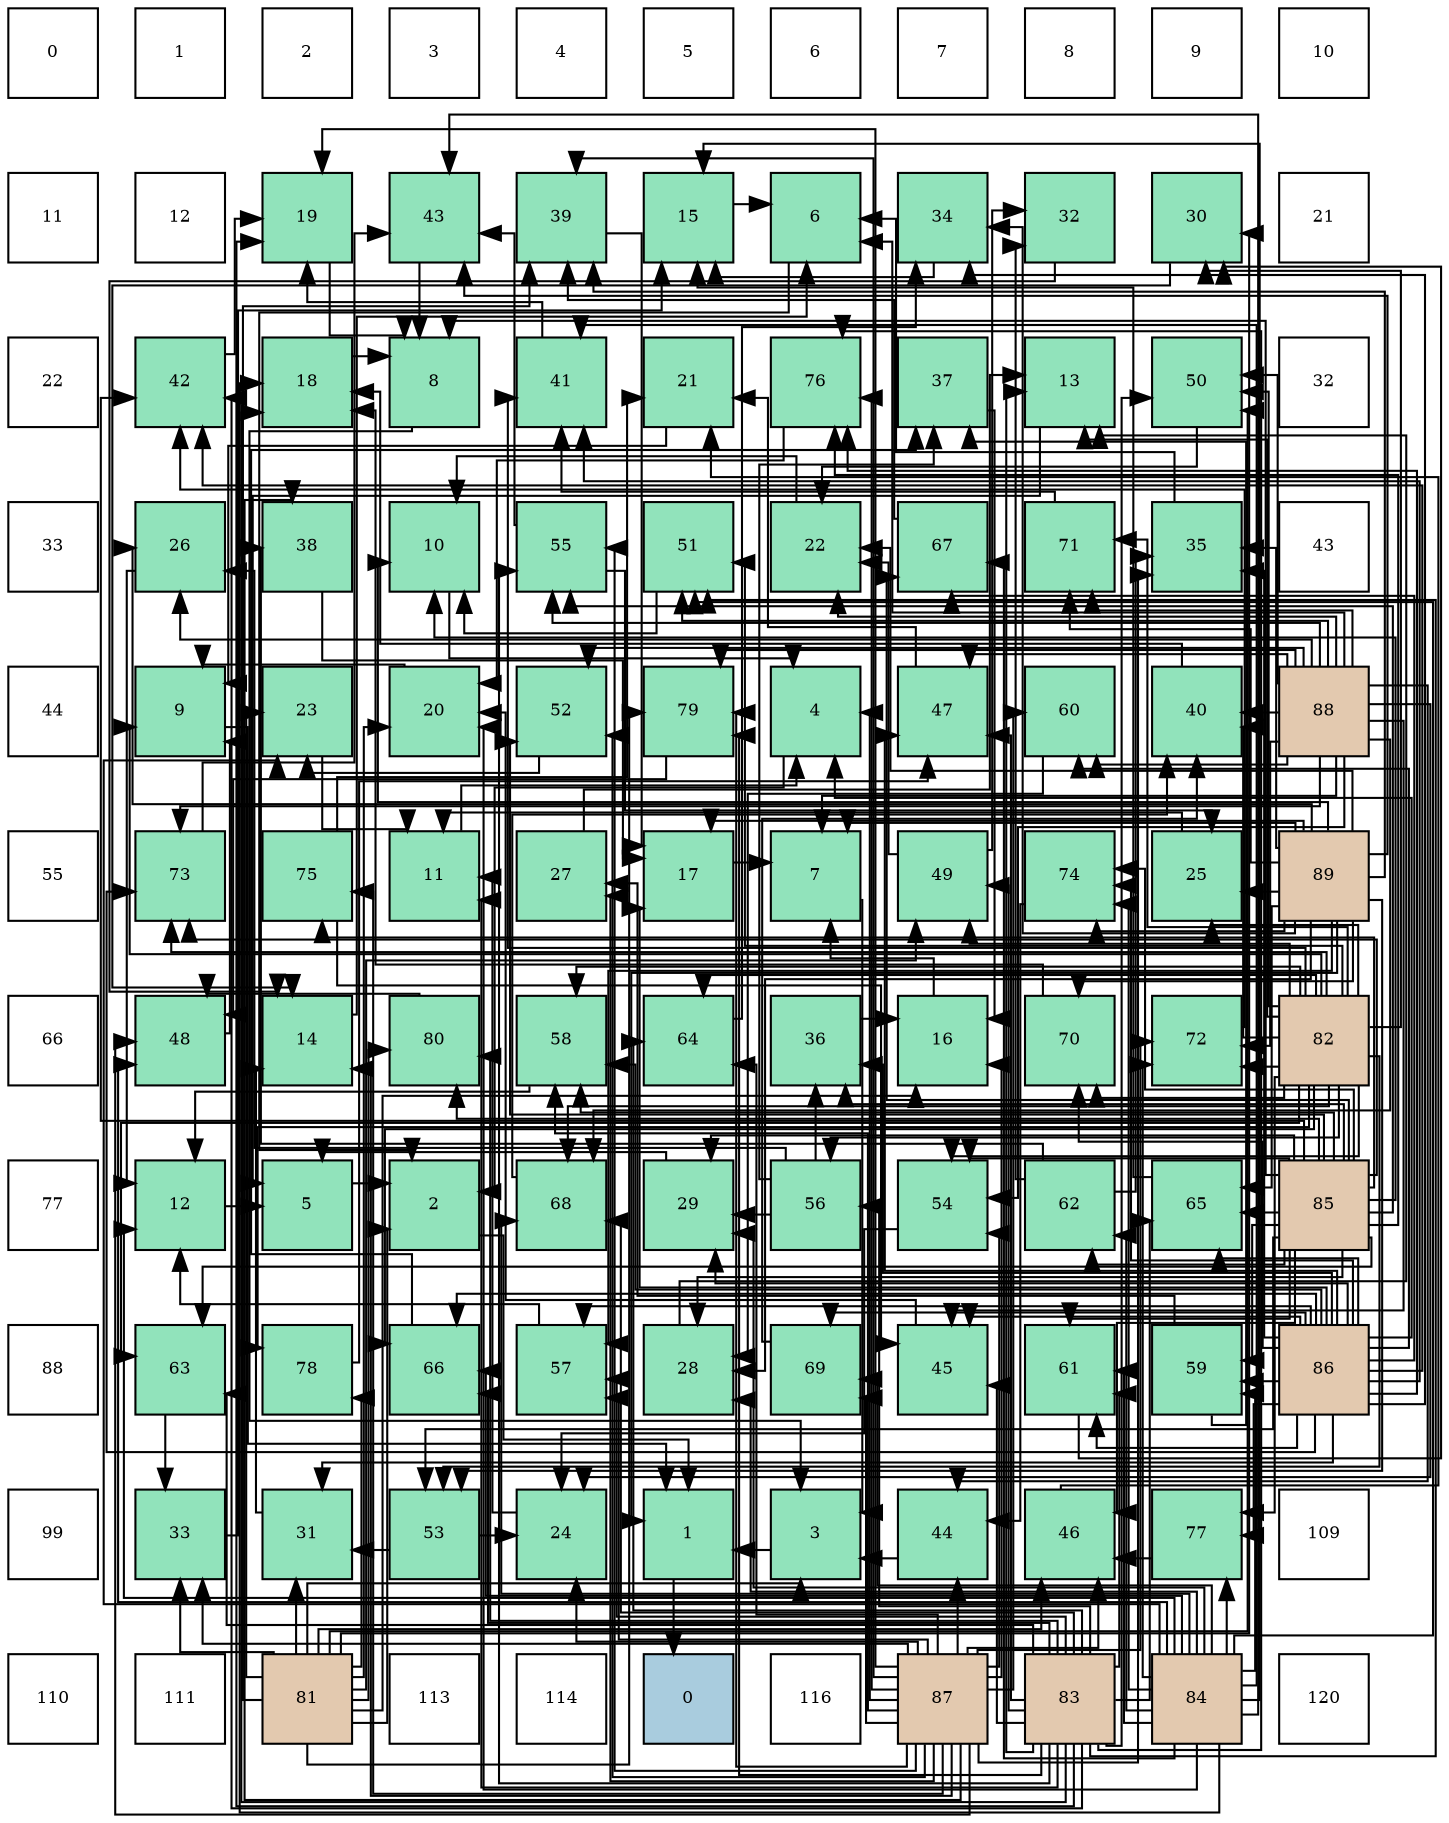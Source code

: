 digraph layout{
 rankdir=TB;
 splines=ortho;
 node [style=filled shape=square fixedsize=true width=0.6];
0[label="0", fontsize=8, fillcolor="#ffffff"];
1[label="1", fontsize=8, fillcolor="#ffffff"];
2[label="2", fontsize=8, fillcolor="#ffffff"];
3[label="3", fontsize=8, fillcolor="#ffffff"];
4[label="4", fontsize=8, fillcolor="#ffffff"];
5[label="5", fontsize=8, fillcolor="#ffffff"];
6[label="6", fontsize=8, fillcolor="#ffffff"];
7[label="7", fontsize=8, fillcolor="#ffffff"];
8[label="8", fontsize=8, fillcolor="#ffffff"];
9[label="9", fontsize=8, fillcolor="#ffffff"];
10[label="10", fontsize=8, fillcolor="#ffffff"];
11[label="11", fontsize=8, fillcolor="#ffffff"];
12[label="12", fontsize=8, fillcolor="#ffffff"];
13[label="19", fontsize=8, fillcolor="#91e3bb"];
14[label="43", fontsize=8, fillcolor="#91e3bb"];
15[label="39", fontsize=8, fillcolor="#91e3bb"];
16[label="15", fontsize=8, fillcolor="#91e3bb"];
17[label="6", fontsize=8, fillcolor="#91e3bb"];
18[label="34", fontsize=8, fillcolor="#91e3bb"];
19[label="32", fontsize=8, fillcolor="#91e3bb"];
20[label="30", fontsize=8, fillcolor="#91e3bb"];
21[label="21", fontsize=8, fillcolor="#ffffff"];
22[label="22", fontsize=8, fillcolor="#ffffff"];
23[label="42", fontsize=8, fillcolor="#91e3bb"];
24[label="18", fontsize=8, fillcolor="#91e3bb"];
25[label="8", fontsize=8, fillcolor="#91e3bb"];
26[label="41", fontsize=8, fillcolor="#91e3bb"];
27[label="21", fontsize=8, fillcolor="#91e3bb"];
28[label="76", fontsize=8, fillcolor="#91e3bb"];
29[label="37", fontsize=8, fillcolor="#91e3bb"];
30[label="13", fontsize=8, fillcolor="#91e3bb"];
31[label="50", fontsize=8, fillcolor="#91e3bb"];
32[label="32", fontsize=8, fillcolor="#ffffff"];
33[label="33", fontsize=8, fillcolor="#ffffff"];
34[label="26", fontsize=8, fillcolor="#91e3bb"];
35[label="38", fontsize=8, fillcolor="#91e3bb"];
36[label="10", fontsize=8, fillcolor="#91e3bb"];
37[label="55", fontsize=8, fillcolor="#91e3bb"];
38[label="51", fontsize=8, fillcolor="#91e3bb"];
39[label="22", fontsize=8, fillcolor="#91e3bb"];
40[label="67", fontsize=8, fillcolor="#91e3bb"];
41[label="71", fontsize=8, fillcolor="#91e3bb"];
42[label="35", fontsize=8, fillcolor="#91e3bb"];
43[label="43", fontsize=8, fillcolor="#ffffff"];
44[label="44", fontsize=8, fillcolor="#ffffff"];
45[label="9", fontsize=8, fillcolor="#91e3bb"];
46[label="23", fontsize=8, fillcolor="#91e3bb"];
47[label="20", fontsize=8, fillcolor="#91e3bb"];
48[label="52", fontsize=8, fillcolor="#91e3bb"];
49[label="79", fontsize=8, fillcolor="#91e3bb"];
50[label="4", fontsize=8, fillcolor="#91e3bb"];
51[label="47", fontsize=8, fillcolor="#91e3bb"];
52[label="60", fontsize=8, fillcolor="#91e3bb"];
53[label="40", fontsize=8, fillcolor="#91e3bb"];
54[label="88", fontsize=8, fillcolor="#e3c9af"];
55[label="55", fontsize=8, fillcolor="#ffffff"];
56[label="73", fontsize=8, fillcolor="#91e3bb"];
57[label="75", fontsize=8, fillcolor="#91e3bb"];
58[label="11", fontsize=8, fillcolor="#91e3bb"];
59[label="27", fontsize=8, fillcolor="#91e3bb"];
60[label="17", fontsize=8, fillcolor="#91e3bb"];
61[label="7", fontsize=8, fillcolor="#91e3bb"];
62[label="49", fontsize=8, fillcolor="#91e3bb"];
63[label="74", fontsize=8, fillcolor="#91e3bb"];
64[label="25", fontsize=8, fillcolor="#91e3bb"];
65[label="89", fontsize=8, fillcolor="#e3c9af"];
66[label="66", fontsize=8, fillcolor="#ffffff"];
67[label="48", fontsize=8, fillcolor="#91e3bb"];
68[label="14", fontsize=8, fillcolor="#91e3bb"];
69[label="80", fontsize=8, fillcolor="#91e3bb"];
70[label="58", fontsize=8, fillcolor="#91e3bb"];
71[label="64", fontsize=8, fillcolor="#91e3bb"];
72[label="36", fontsize=8, fillcolor="#91e3bb"];
73[label="16", fontsize=8, fillcolor="#91e3bb"];
74[label="70", fontsize=8, fillcolor="#91e3bb"];
75[label="72", fontsize=8, fillcolor="#91e3bb"];
76[label="82", fontsize=8, fillcolor="#e3c9af"];
77[label="77", fontsize=8, fillcolor="#ffffff"];
78[label="12", fontsize=8, fillcolor="#91e3bb"];
79[label="5", fontsize=8, fillcolor="#91e3bb"];
80[label="2", fontsize=8, fillcolor="#91e3bb"];
81[label="68", fontsize=8, fillcolor="#91e3bb"];
82[label="29", fontsize=8, fillcolor="#91e3bb"];
83[label="56", fontsize=8, fillcolor="#91e3bb"];
84[label="54", fontsize=8, fillcolor="#91e3bb"];
85[label="62", fontsize=8, fillcolor="#91e3bb"];
86[label="65", fontsize=8, fillcolor="#91e3bb"];
87[label="85", fontsize=8, fillcolor="#e3c9af"];
88[label="88", fontsize=8, fillcolor="#ffffff"];
89[label="63", fontsize=8, fillcolor="#91e3bb"];
90[label="78", fontsize=8, fillcolor="#91e3bb"];
91[label="66", fontsize=8, fillcolor="#91e3bb"];
92[label="57", fontsize=8, fillcolor="#91e3bb"];
93[label="28", fontsize=8, fillcolor="#91e3bb"];
94[label="69", fontsize=8, fillcolor="#91e3bb"];
95[label="45", fontsize=8, fillcolor="#91e3bb"];
96[label="61", fontsize=8, fillcolor="#91e3bb"];
97[label="59", fontsize=8, fillcolor="#91e3bb"];
98[label="86", fontsize=8, fillcolor="#e3c9af"];
99[label="99", fontsize=8, fillcolor="#ffffff"];
100[label="33", fontsize=8, fillcolor="#91e3bb"];
101[label="31", fontsize=8, fillcolor="#91e3bb"];
102[label="53", fontsize=8, fillcolor="#91e3bb"];
103[label="24", fontsize=8, fillcolor="#91e3bb"];
104[label="1", fontsize=8, fillcolor="#91e3bb"];
105[label="3", fontsize=8, fillcolor="#91e3bb"];
106[label="44", fontsize=8, fillcolor="#91e3bb"];
107[label="46", fontsize=8, fillcolor="#91e3bb"];
108[label="77", fontsize=8, fillcolor="#91e3bb"];
109[label="109", fontsize=8, fillcolor="#ffffff"];
110[label="110", fontsize=8, fillcolor="#ffffff"];
111[label="111", fontsize=8, fillcolor="#ffffff"];
112[label="81", fontsize=8, fillcolor="#e3c9af"];
113[label="113", fontsize=8, fillcolor="#ffffff"];
114[label="114", fontsize=8, fillcolor="#ffffff"];
115[label="0", fontsize=8, fillcolor="#a9ccde"];
116[label="116", fontsize=8, fillcolor="#ffffff"];
117[label="87", fontsize=8, fillcolor="#e3c9af"];
118[label="83", fontsize=8, fillcolor="#e3c9af"];
119[label="84", fontsize=8, fillcolor="#e3c9af"];
120[label="120", fontsize=8, fillcolor="#ffffff"];
edge [constraint=false, style=vis];104 -> 115;
80 -> 104;
105 -> 104;
50 -> 80;
79 -> 80;
17 -> 80;
61 -> 105;
25 -> 105;
45 -> 104;
36 -> 50;
58 -> 50;
78 -> 79;
30 -> 79;
68 -> 17;
16 -> 17;
73 -> 61;
60 -> 61;
24 -> 25;
13 -> 25;
47 -> 45;
27 -> 45;
39 -> 36;
46 -> 58;
103 -> 58;
64 -> 58;
34 -> 78;
59 -> 30;
93 -> 30;
82 -> 79;
20 -> 68;
101 -> 68;
19 -> 68;
100 -> 16;
18 -> 16;
42 -> 17;
72 -> 73;
29 -> 73;
35 -> 60;
15 -> 60;
53 -> 24;
26 -> 13;
23 -> 13;
14 -> 25;
106 -> 105;
95 -> 47;
107 -> 27;
51 -> 27;
67 -> 45;
62 -> 39;
62 -> 19;
31 -> 39;
38 -> 36;
48 -> 46;
102 -> 103;
102 -> 101;
84 -> 103;
37 -> 64;
37 -> 14;
83 -> 34;
83 -> 82;
83 -> 72;
83 -> 29;
92 -> 78;
70 -> 78;
97 -> 59;
97 -> 29;
52 -> 93;
96 -> 20;
85 -> 19;
85 -> 42;
85 -> 35;
89 -> 100;
71 -> 18;
86 -> 16;
91 -> 29;
40 -> 15;
81 -> 53;
94 -> 53;
74 -> 24;
41 -> 26;
75 -> 23;
56 -> 14;
63 -> 106;
57 -> 27;
57 -> 95;
28 -> 47;
108 -> 107;
90 -> 51;
49 -> 67;
69 -> 67;
112 -> 80;
112 -> 105;
112 -> 73;
112 -> 47;
112 -> 46;
112 -> 20;
112 -> 101;
112 -> 100;
112 -> 15;
112 -> 107;
112 -> 62;
112 -> 31;
112 -> 90;
112 -> 49;
112 -> 69;
76 -> 45;
76 -> 30;
76 -> 64;
76 -> 20;
76 -> 53;
76 -> 26;
76 -> 62;
76 -> 31;
76 -> 38;
76 -> 102;
76 -> 84;
76 -> 83;
76 -> 70;
76 -> 89;
76 -> 71;
76 -> 91;
76 -> 81;
76 -> 74;
76 -> 41;
76 -> 75;
76 -> 56;
76 -> 108;
76 -> 90;
118 -> 58;
118 -> 30;
118 -> 24;
118 -> 13;
118 -> 23;
118 -> 95;
118 -> 51;
118 -> 62;
118 -> 31;
118 -> 38;
118 -> 37;
118 -> 83;
118 -> 92;
118 -> 96;
118 -> 89;
118 -> 71;
118 -> 86;
118 -> 91;
118 -> 81;
118 -> 28;
118 -> 49;
118 -> 69;
119 -> 78;
119 -> 16;
119 -> 24;
119 -> 47;
119 -> 46;
119 -> 93;
119 -> 82;
119 -> 26;
119 -> 14;
119 -> 67;
119 -> 38;
119 -> 97;
119 -> 96;
119 -> 85;
119 -> 91;
119 -> 40;
119 -> 81;
119 -> 94;
119 -> 75;
119 -> 63;
119 -> 108;
87 -> 25;
87 -> 36;
87 -> 93;
87 -> 82;
87 -> 72;
87 -> 23;
87 -> 107;
87 -> 48;
87 -> 102;
87 -> 84;
87 -> 37;
87 -> 70;
87 -> 97;
87 -> 96;
87 -> 85;
87 -> 89;
87 -> 86;
87 -> 40;
87 -> 56;
87 -> 63;
87 -> 57;
87 -> 28;
87 -> 69;
98 -> 50;
98 -> 60;
98 -> 82;
98 -> 101;
98 -> 18;
98 -> 42;
98 -> 72;
98 -> 26;
98 -> 23;
98 -> 95;
98 -> 51;
98 -> 92;
98 -> 70;
98 -> 97;
98 -> 52;
98 -> 96;
98 -> 86;
98 -> 91;
98 -> 40;
98 -> 94;
98 -> 74;
98 -> 56;
98 -> 63;
98 -> 28;
98 -> 108;
117 -> 50;
117 -> 68;
117 -> 73;
117 -> 13;
117 -> 103;
117 -> 59;
117 -> 100;
117 -> 42;
117 -> 35;
117 -> 15;
117 -> 106;
117 -> 107;
117 -> 67;
117 -> 48;
117 -> 84;
117 -> 37;
117 -> 92;
117 -> 70;
117 -> 52;
117 -> 71;
117 -> 94;
117 -> 75;
117 -> 57;
117 -> 28;
117 -> 49;
54 -> 17;
54 -> 61;
54 -> 39;
54 -> 103;
54 -> 34;
54 -> 53;
54 -> 106;
54 -> 95;
54 -> 51;
54 -> 31;
54 -> 38;
54 -> 48;
54 -> 84;
54 -> 37;
54 -> 52;
54 -> 81;
54 -> 41;
54 -> 75;
54 -> 56;
54 -> 49;
65 -> 104;
65 -> 61;
65 -> 36;
65 -> 60;
65 -> 39;
65 -> 64;
65 -> 34;
65 -> 93;
65 -> 18;
65 -> 42;
65 -> 15;
65 -> 14;
65 -> 102;
65 -> 92;
65 -> 86;
65 -> 74;
65 -> 41;
65 -> 63;
edge [constraint=true, style=invis];
0 -> 11 -> 22 -> 33 -> 44 -> 55 -> 66 -> 77 -> 88 -> 99 -> 110;
1 -> 12 -> 23 -> 34 -> 45 -> 56 -> 67 -> 78 -> 89 -> 100 -> 111;
2 -> 13 -> 24 -> 35 -> 46 -> 57 -> 68 -> 79 -> 90 -> 101 -> 112;
3 -> 14 -> 25 -> 36 -> 47 -> 58 -> 69 -> 80 -> 91 -> 102 -> 113;
4 -> 15 -> 26 -> 37 -> 48 -> 59 -> 70 -> 81 -> 92 -> 103 -> 114;
5 -> 16 -> 27 -> 38 -> 49 -> 60 -> 71 -> 82 -> 93 -> 104 -> 115;
6 -> 17 -> 28 -> 39 -> 50 -> 61 -> 72 -> 83 -> 94 -> 105 -> 116;
7 -> 18 -> 29 -> 40 -> 51 -> 62 -> 73 -> 84 -> 95 -> 106 -> 117;
8 -> 19 -> 30 -> 41 -> 52 -> 63 -> 74 -> 85 -> 96 -> 107 -> 118;
9 -> 20 -> 31 -> 42 -> 53 -> 64 -> 75 -> 86 -> 97 -> 108 -> 119;
10 -> 21 -> 32 -> 43 -> 54 -> 65 -> 76 -> 87 -> 98 -> 109 -> 120;
rank = same {0 -> 1 -> 2 -> 3 -> 4 -> 5 -> 6 -> 7 -> 8 -> 9 -> 10};
rank = same {11 -> 12 -> 13 -> 14 -> 15 -> 16 -> 17 -> 18 -> 19 -> 20 -> 21};
rank = same {22 -> 23 -> 24 -> 25 -> 26 -> 27 -> 28 -> 29 -> 30 -> 31 -> 32};
rank = same {33 -> 34 -> 35 -> 36 -> 37 -> 38 -> 39 -> 40 -> 41 -> 42 -> 43};
rank = same {44 -> 45 -> 46 -> 47 -> 48 -> 49 -> 50 -> 51 -> 52 -> 53 -> 54};
rank = same {55 -> 56 -> 57 -> 58 -> 59 -> 60 -> 61 -> 62 -> 63 -> 64 -> 65};
rank = same {66 -> 67 -> 68 -> 69 -> 70 -> 71 -> 72 -> 73 -> 74 -> 75 -> 76};
rank = same {77 -> 78 -> 79 -> 80 -> 81 -> 82 -> 83 -> 84 -> 85 -> 86 -> 87};
rank = same {88 -> 89 -> 90 -> 91 -> 92 -> 93 -> 94 -> 95 -> 96 -> 97 -> 98};
rank = same {99 -> 100 -> 101 -> 102 -> 103 -> 104 -> 105 -> 106 -> 107 -> 108 -> 109};
rank = same {110 -> 111 -> 112 -> 113 -> 114 -> 115 -> 116 -> 117 -> 118 -> 119 -> 120};
}